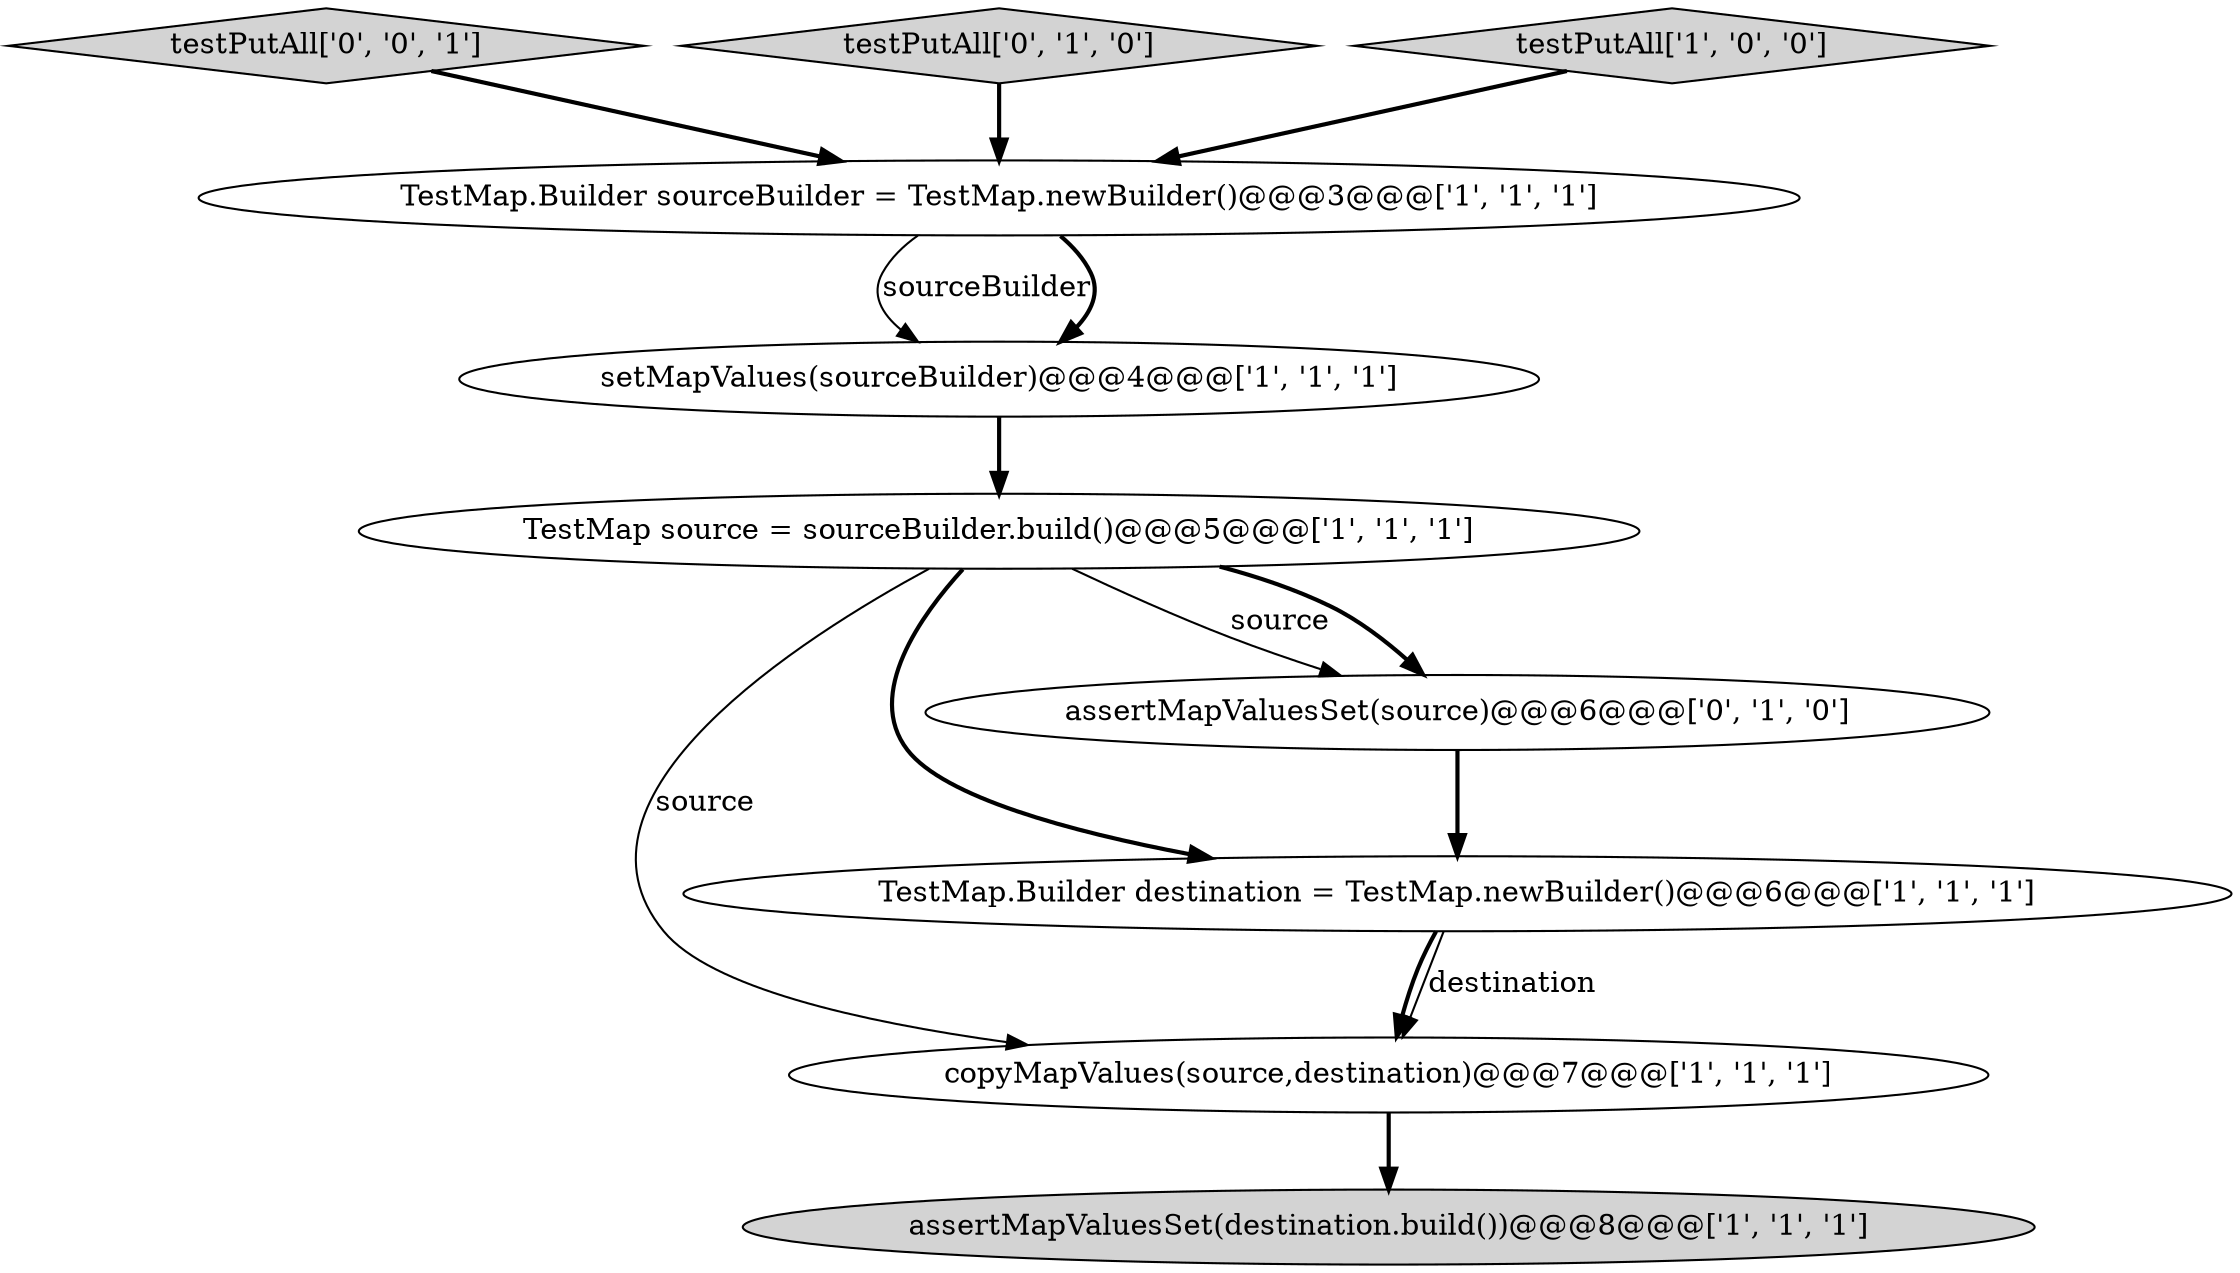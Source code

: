 digraph {
9 [style = filled, label = "testPutAll['0', '0', '1']", fillcolor = lightgray, shape = diamond image = "AAA0AAABBB3BBB"];
4 [style = filled, label = "TestMap.Builder sourceBuilder = TestMap.newBuilder()@@@3@@@['1', '1', '1']", fillcolor = white, shape = ellipse image = "AAA0AAABBB1BBB"];
6 [style = filled, label = "assertMapValuesSet(destination.build())@@@8@@@['1', '1', '1']", fillcolor = lightgray, shape = ellipse image = "AAA0AAABBB1BBB"];
7 [style = filled, label = "testPutAll['0', '1', '0']", fillcolor = lightgray, shape = diamond image = "AAA0AAABBB2BBB"];
1 [style = filled, label = "setMapValues(sourceBuilder)@@@4@@@['1', '1', '1']", fillcolor = white, shape = ellipse image = "AAA0AAABBB1BBB"];
5 [style = filled, label = "copyMapValues(source,destination)@@@7@@@['1', '1', '1']", fillcolor = white, shape = ellipse image = "AAA0AAABBB1BBB"];
3 [style = filled, label = "testPutAll['1', '0', '0']", fillcolor = lightgray, shape = diamond image = "AAA0AAABBB1BBB"];
0 [style = filled, label = "TestMap.Builder destination = TestMap.newBuilder()@@@6@@@['1', '1', '1']", fillcolor = white, shape = ellipse image = "AAA0AAABBB1BBB"];
2 [style = filled, label = "TestMap source = sourceBuilder.build()@@@5@@@['1', '1', '1']", fillcolor = white, shape = ellipse image = "AAA0AAABBB1BBB"];
8 [style = filled, label = "assertMapValuesSet(source)@@@6@@@['0', '1', '0']", fillcolor = white, shape = ellipse image = "AAA1AAABBB2BBB"];
2->0 [style = bold, label=""];
4->1 [style = solid, label="sourceBuilder"];
2->5 [style = solid, label="source"];
0->5 [style = bold, label=""];
7->4 [style = bold, label=""];
9->4 [style = bold, label=""];
1->2 [style = bold, label=""];
2->8 [style = solid, label="source"];
3->4 [style = bold, label=""];
0->5 [style = solid, label="destination"];
5->6 [style = bold, label=""];
4->1 [style = bold, label=""];
2->8 [style = bold, label=""];
8->0 [style = bold, label=""];
}
